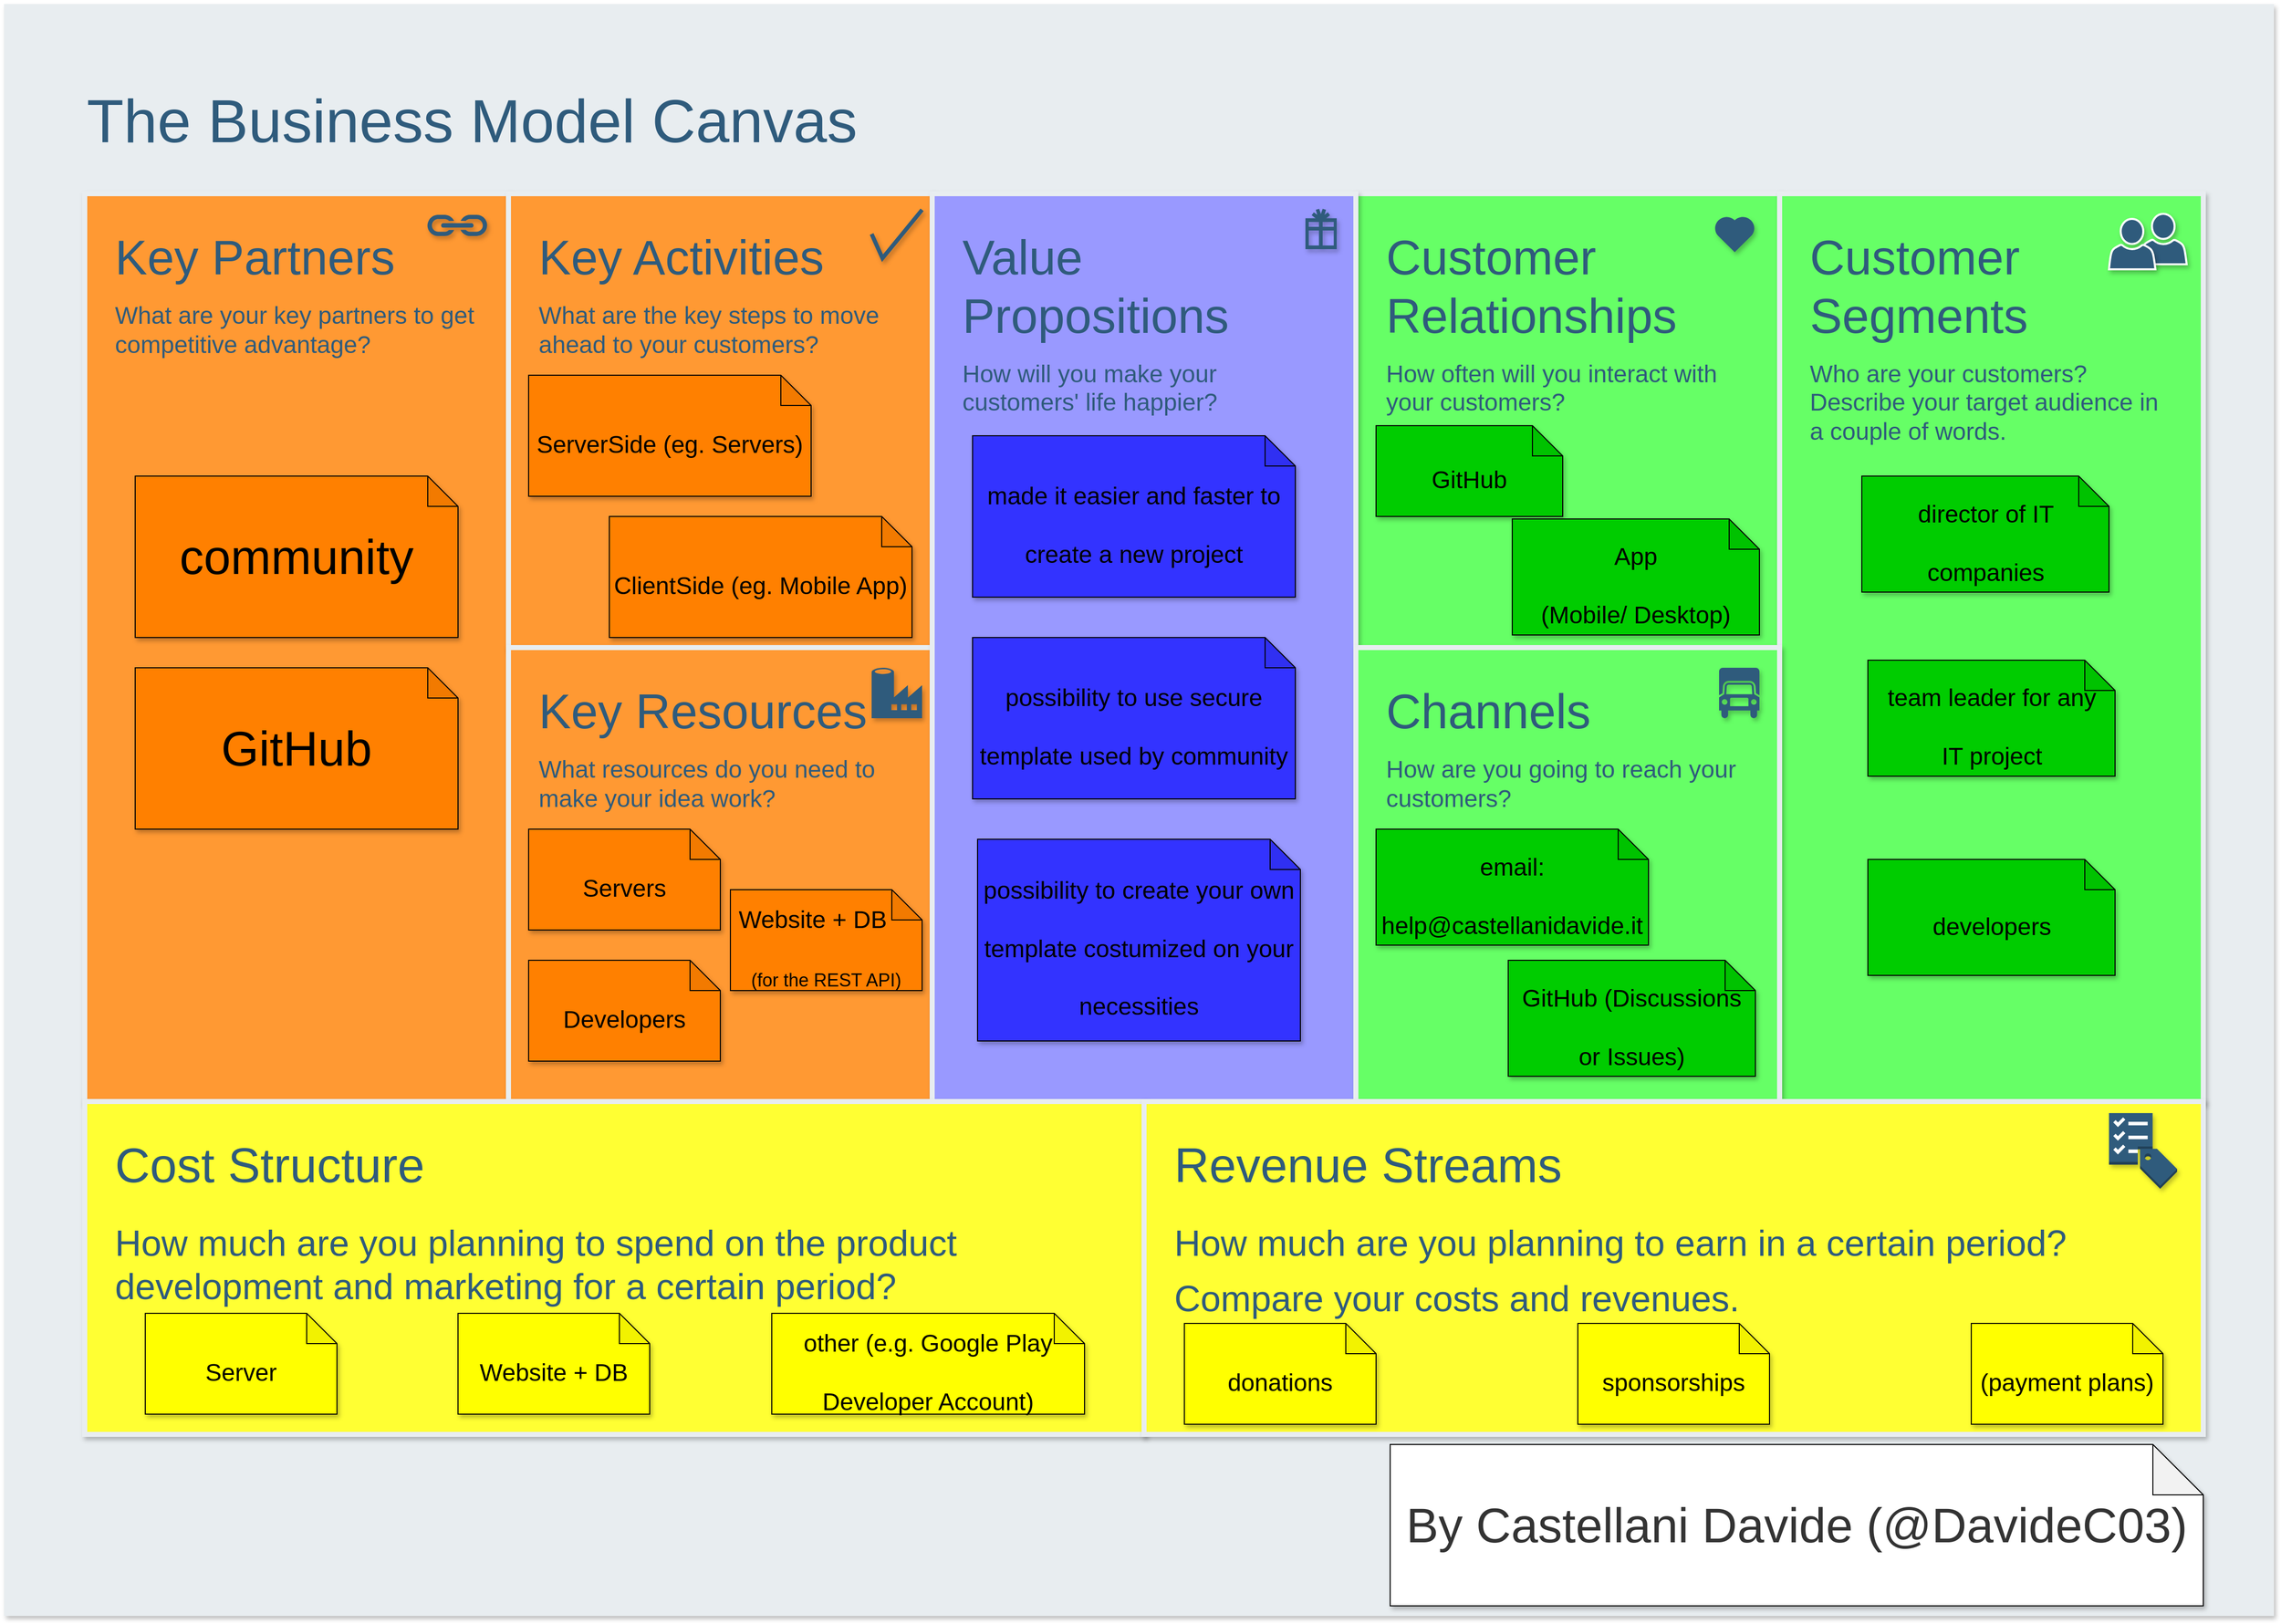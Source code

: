 <mxfile version="16.5.1" type="device"><diagram id="07fea595-8f29-1299-0266-81d95cde20df" name="BMC"><mxGraphModel dx="4267" dy="1254" grid="1" gridSize="10" guides="1" tooltips="1" connect="1" arrows="1" fold="1" page="1" pageScale="1" pageWidth="1169" pageHeight="827" background="none" math="0" shadow="0"><root><mxCell id="0"/><mxCell id="1" parent="0"/><mxCell id="698" value="&lt;span style=&quot;color: rgba(0 , 0 , 0 , 0) ; font-family: monospace ; font-size: 0px&quot;&gt;%3CmxGraphModel%3E%3Croot%3E%3CmxCell%20id%3D%220%22%2F%3E%3CmxCell%20id%3D%221%22%20parent%3D%220%22%2F%3E%3CUserObject%20label%3D%22%26lt%3Bdiv%20style%3D%26quot%3Bdisplay%3A%20flex%20%3B%20justify-content%3A%20center%20%3B%20text-align%3A%20center%20%3B%20align-items%3A%20baseline%20%3B%20font-size%3A%200%20%3B%20line-height%3A%201.25%20%3B%20margin-top%3A%20-2px%26quot%3B%26gt%3B%26lt%3Bspan%26gt%3B%26lt%3Bspan%20style%3D%26quot%3Bfont-size%3A%2023.3px%20%3B%20color%3A%20%23333333%26quot%3B%26gt%3BER%20of%20rest-createstructure%26lt%3Bbr%26gt%3B%26lt%3B%2Fspan%26gt%3B%26lt%3B%2Fspan%26gt%3B%26lt%3B%2Fdiv%26gt%3B%26lt%3Bdiv%20style%3D%26quot%3Bdisplay%3A%20flex%20%3B%20justify-content%3A%20center%20%3B%20text-align%3A%20center%20%3B%20align-items%3A%20baseline%20%3B%20font-size%3A%200%20%3B%20line-height%3A%201.25%20%3B%20margin-top%3A%20-2px%26quot%3B%26gt%3B%26lt%3Bspan%26gt%3B%26lt%3Bspan%20style%3D%26quot%3Bfont-size%3A%2023.3px%20%3B%20color%3A%20%23333333%26quot%3B%26gt%3BBy%20Castellani%20Davide%20(%40DavideC03)%26lt%3B%2Fspan%26gt%3B%26lt%3B%2Fspan%26gt%3B%26lt%3B%2Fdiv%26gt%3B%22%20lucidchartObjectId%3D%22FIDXj5xOFQfi%22%20id%3D%222%22%3E%3CmxCell%20style%3D%22html%3D1%3Boverflow%3Dblock%3BblockSpacing%3D1%3BwhiteSpace%3Dwrap%3Bshape%3Dnote%3Bsize%3D15%3BfontSize%3D13%3Balign%3Dleft%3Bspacing%3D3.8%3BverticalAlign%3Dmiddle%3BstrokeColor%3D%235e5e5e%3BstrokeOpacity%3D100%3Brounded%3D1%3BabsoluteArcSize%3D1%3BarcSize%3D9%3BstrokeWidth%3D2.3%3B%22%20vertex%3D%221%22%20parent%3D%221%22%3E%3CmxGeometry%20x%3D%2290%22%20y%3D%22170%22%20width%3D%22390%22%20height%3D%2280%22%20as%3D%22geometry%22%2F%3E%3C%2FmxCell%3E%3C%2FUserObject%3E%3C%2Froot%3E%3C%2FmxGraphModel%3E&lt;/span&gt;" style="rounded=0;whiteSpace=wrap;html=1;shadow=1;labelBackgroundColor=none;strokeColor=none;strokeWidth=3;fillColor=#e8edf0;fontSize=60;fontColor=#2F5B7C;align=left;" parent="1" vertex="1"><mxGeometry x="-2290" y="32" width="2250" height="1598" as="geometry"/></mxCell><mxCell id="699" value="&lt;div&gt;&lt;font style=&quot;font-size: 48px&quot;&gt;Customer Relationships&lt;/font&gt;&lt;/div&gt;&lt;div&gt;&lt;br&gt;&lt;/div&gt;&lt;div&gt;&lt;font style=&quot;font-size: 24px&quot;&gt;How often will you interact with your customers?&lt;/font&gt;&lt;br&gt;&lt;/div&gt;" style="rounded=0;whiteSpace=wrap;html=1;shadow=1;labelBackgroundColor=none;strokeColor=#e8edf0;strokeWidth=5;fillColor=#66FF66;fontSize=12;fontColor=#2F5B7C;align=left;verticalAlign=top;spacing=30;" parent="1" vertex="1"><mxGeometry x="-950" y="220" width="420" height="450" as="geometry"/></mxCell><mxCell id="700" value="&lt;font style=&quot;font-size: 48px&quot;&gt;&lt;font&gt;Key Partners&lt;/font&gt;&lt;br&gt;&lt;/font&gt;&lt;font&gt;&lt;br style=&quot;font-size: 12px&quot;&gt;&lt;font style=&quot;font-size: 24px&quot;&gt;What are your key partners to get competitive advantage&lt;/font&gt;&lt;font style=&quot;font-size: 24px&quot;&gt;?&lt;br&gt;&lt;/font&gt;&lt;/font&gt;&lt;div style=&quot;font-size: 12px&quot;&gt;&lt;br style=&quot;font-size: 12px&quot;&gt;&lt;/div&gt;" style="rounded=0;whiteSpace=wrap;html=1;shadow=1;labelBackgroundColor=none;strokeColor=#e8edf0;strokeWidth=5;fillColor=#FF9933;fontSize=12;fontColor=#2F5B7C;align=left;verticalAlign=top;spacing=30;" parent="1" vertex="1"><mxGeometry x="-2210" y="220" width="420" height="900" as="geometry"/></mxCell><mxCell id="701" value="&lt;font style=&quot;font-size: 48px&quot;&gt;&lt;font&gt;Key Activities&lt;/font&gt;&lt;br&gt;&lt;/font&gt;&lt;font&gt;&lt;br style=&quot;font-size: 12px&quot;&gt;&lt;div&gt;&lt;font style=&quot;font-size: 24px&quot;&gt;&lt;font&gt;What are the key steps to move ahead to your customers?&lt;/font&gt;&lt;br&gt;&lt;/font&gt;&lt;/div&gt;&lt;/font&gt;&lt;div&gt;&lt;br&gt;&lt;/div&gt;" style="rounded=0;whiteSpace=wrap;html=1;shadow=1;labelBackgroundColor=none;strokeColor=#e8edf0;strokeWidth=5;fillColor=#FF9933;fontSize=12;fontColor=#2F5B7C;align=left;verticalAlign=top;spacing=30;" parent="1" vertex="1"><mxGeometry x="-1790" y="220" width="420" height="450" as="geometry"/></mxCell><mxCell id="702" value="&lt;div&gt;&lt;font style=&quot;font-size: 48px&quot;&gt;Key Resources&lt;/font&gt;&lt;/div&gt;&lt;div&gt;&lt;br&gt;&lt;/div&gt;&lt;font style=&quot;font-size: 24px&quot;&gt;What resources do you need to make your idea work?&lt;/font&gt;" style="rounded=0;whiteSpace=wrap;html=1;shadow=1;labelBackgroundColor=none;strokeColor=#e8edf0;strokeWidth=5;fillColor=#FF9933;fontSize=12;fontColor=#2F5B7C;align=left;verticalAlign=top;spacing=30;" parent="1" vertex="1"><mxGeometry x="-1790" y="670" width="420" height="450" as="geometry"/></mxCell><mxCell id="703" value="&lt;div&gt;&lt;font style=&quot;font-size: 48px&quot;&gt;Value Propositions&lt;/font&gt;&lt;/div&gt;&lt;div&gt;&lt;br&gt;&lt;/div&gt;&lt;div&gt;&lt;font style=&quot;font-size: 24px&quot;&gt;How will you make your customers' life happier?&lt;/font&gt;&lt;br&gt;&lt;/div&gt;" style="rounded=0;whiteSpace=wrap;html=1;shadow=1;labelBackgroundColor=none;strokeColor=#e8edf0;strokeWidth=5;fillColor=#9999FF;fontSize=12;fontColor=#2F5B7C;align=left;verticalAlign=top;spacing=30;" parent="1" vertex="1"><mxGeometry x="-1370" y="220" width="420" height="900" as="geometry"/></mxCell><mxCell id="704" value="&lt;div&gt;&lt;font style=&quot;font-size: 48px&quot;&gt;Customer Segments&lt;/font&gt;&lt;/div&gt;&lt;div&gt;&lt;br&gt;&lt;/div&gt;&lt;div&gt;&lt;font style=&quot;font-size: 24px&quot;&gt;Who are your customers? Describe your target audience in a couple of words.&lt;/font&gt;&lt;br&gt;&lt;/div&gt;" style="rounded=0;whiteSpace=wrap;html=1;shadow=1;labelBackgroundColor=none;strokeColor=#e8edf0;strokeWidth=5;fillColor=#66FF66;fontSize=12;fontColor=#2F5B7C;align=left;verticalAlign=top;spacing=30;" parent="1" vertex="1"><mxGeometry x="-530" y="220" width="420" height="900" as="geometry"/></mxCell><mxCell id="705" value="&lt;div&gt;&lt;font style=&quot;font-size: 48px&quot;&gt;Channels&lt;/font&gt;&lt;/div&gt;&lt;div&gt;&lt;br&gt;&lt;/div&gt;&lt;div&gt;&lt;font style=&quot;font-size: 24px&quot;&gt;How are you going to reach your customers?&lt;/font&gt;&lt;br&gt;&lt;/div&gt;" style="rounded=0;whiteSpace=wrap;html=1;shadow=1;labelBackgroundColor=none;strokeColor=#e8edf0;strokeWidth=5;fillColor=#66FF66;fontSize=12;fontColor=#2F5B7C;align=left;verticalAlign=top;spacing=30;" parent="1" vertex="1"><mxGeometry x="-950" y="670" width="420" height="450" as="geometry"/></mxCell><mxCell id="706" value="&lt;div&gt;&lt;font style=&quot;font-size: 48px&quot;&gt;Cost Structure&lt;/font&gt;&lt;/div&gt;&lt;div&gt;&lt;br&gt;&lt;/div&gt;&lt;div&gt;&lt;p&gt;&lt;font style=&quot;font-size: 36px&quot;&gt;How much are you pl&lt;/font&gt;&lt;font style=&quot;font-size: 36px&quot;&gt;&lt;font&gt;anning to spend&amp;nbsp;&lt;/font&gt;&lt;span&gt;on the product development and&amp;nbsp;&lt;/span&gt;&lt;span&gt;marketing for a certain period?&lt;/span&gt;&lt;/font&gt;&lt;/p&gt;&lt;/div&gt;" style="rounded=0;whiteSpace=wrap;html=1;shadow=1;labelBackgroundColor=none;strokeColor=#e8edf0;strokeWidth=5;fillColor=#FFFF33;fontSize=12;fontColor=#2F5B7C;align=left;verticalAlign=top;spacing=30;" parent="1" vertex="1"><mxGeometry x="-2210" y="1120" width="1050" height="330" as="geometry"/></mxCell><mxCell id="707" value="&lt;div&gt;&lt;font style=&quot;font-size: 48px&quot;&gt;Revenue Streams&lt;/font&gt;&lt;/div&gt;&lt;div&gt;&lt;br&gt;&lt;/div&gt;&lt;div&gt;&lt;p&gt;&lt;font style=&quot;font-size: 36px&quot;&gt;How much are you planning&amp;nbsp;&lt;span&gt;to earn in a certain period?&lt;/span&gt;&lt;/font&gt;&lt;/p&gt;&lt;p&gt;&lt;span&gt;&lt;font style=&quot;font-size: 36px&quot;&gt;Compare your costs and revenues.&lt;/font&gt;&lt;/span&gt;&lt;/p&gt;&lt;/div&gt;" style="rounded=0;whiteSpace=wrap;html=1;shadow=1;labelBackgroundColor=none;strokeColor=#e8edf0;strokeWidth=5;fillColor=#FFFF33;fontSize=12;fontColor=#2F5B7C;align=left;verticalAlign=top;spacing=30;" parent="1" vertex="1"><mxGeometry x="-1160" y="1120" width="1050" height="330" as="geometry"/></mxCell><mxCell id="708" value="The Business Model Canvas&lt;br&gt;" style="text;html=1;resizable=0;points=[];autosize=1;align=left;verticalAlign=top;spacingTop=-4;fontSize=60;fontColor=#2F5B7C;shadow=1;" parent="1" vertex="1"><mxGeometry x="-2210" y="110" width="780" height="70" as="geometry"/></mxCell><mxCell id="709" value="" style="html=1;verticalLabelPosition=bottom;labelBackgroundColor=#ffffff;verticalAlign=top;shadow=1;dashed=0;strokeWidth=4;shape=mxgraph.ios7.misc.check;strokeColor=#2F5B7C;fillColor=#ffffff;gradientColor=none;fontSize=12;fontColor=#2F5B7C;align=left;" parent="1" vertex="1"><mxGeometry x="-1430" y="236" width="50" height="48" as="geometry"/></mxCell><mxCell id="710" value="" style="shape=mxgraph.signs.travel.present;html=1;fillColor=#2F5B7C;strokeColor=none;verticalLabelPosition=bottom;verticalAlign=top;align=center;shadow=1;labelBackgroundColor=none;fontSize=12;fontColor=#2F5B7C;" parent="1" vertex="1"><mxGeometry x="-1000" y="235" width="31" height="40" as="geometry"/></mxCell><mxCell id="711" value="" style="html=1;verticalLabelPosition=bottom;labelBackgroundColor=#ffffff;verticalAlign=top;strokeWidth=3;strokeColor=none;fillColor=#2F5B7C;shadow=1;dashed=0;shape=mxgraph.ios7.icons.heart;fontSize=12;fontColor=#2F5B7C;align=left;" parent="1" vertex="1"><mxGeometry x="-595.0" y="242" width="41" height="36" as="geometry"/></mxCell><mxCell id="715" value="" style="shadow=1;dashed=0;html=1;strokeColor=none;labelPosition=center;verticalLabelPosition=bottom;verticalAlign=top;shape=mxgraph.mscae.cloud.data_factory;fillColor=#2F5B7C;labelBackgroundColor=none;fontSize=10;fontColor=#2F5B7C;align=left;" parent="1" vertex="1"><mxGeometry x="-1430" y="690" width="50" height="50" as="geometry"/></mxCell><mxCell id="716" value="" style="shape=mxgraph.signs.transportation.truck_6;html=1;fillColor=#2F5B7C;strokeColor=none;verticalLabelPosition=bottom;verticalAlign=top;align=center;shadow=1;labelBackgroundColor=none;fontSize=10;fontColor=#2F5B7C;aspect=fixed;" parent="1" vertex="1"><mxGeometry x="-590" y="690" width="40" height="50" as="geometry"/></mxCell><mxCell id="717" value="" style="shape=image;html=1;verticalAlign=top;verticalLabelPosition=bottom;labelBackgroundColor=#ffffff;imageAspect=0;aspect=fixed;image=https://cdn4.iconfinder.com/data/icons/evil-icons-user-interface/64/price-128.png;shadow=1;strokeColor=#e8edf0;strokeWidth=3;fillColor=#2F5B7C;gradientColor=none;fontSize=10;fontColor=#2F5B7C;align=left;" parent="1" vertex="1"><mxGeometry x="-1226" y="1140" width="58" height="58" as="geometry"/></mxCell><mxCell id="718" value="" style="dashed=0;html=1;shape=mxgraph.aws3.checklist_cost;fillColor=#2F5B7C;gradientColor=none;shadow=1;labelBackgroundColor=none;strokeColor=none;strokeWidth=3;fontSize=10;fontColor=#2F5B7C;align=left;" parent="1" vertex="1"><mxGeometry x="-203.5" y="1131.5" width="67.5" height="75" as="geometry"/></mxCell><mxCell id="719" value="" style="shadow=1;dashed=0;html=1;strokeColor=none;fillColor=#2F5B7C;labelPosition=center;verticalLabelPosition=bottom;verticalAlign=top;outlineConnect=0;shape=mxgraph.office.concepts.link;labelBackgroundColor=none;fontSize=10;fontColor=#000000;align=left;" parent="1" vertex="1"><mxGeometry x="-1871" y="241" width="61" height="21" as="geometry"/></mxCell><mxCell id="720" value="" style="group;shadow=1;" parent="1" vertex="1" connectable="0"><mxGeometry x="-203.5" y="245" width="69" height="50" as="geometry"/></mxCell><mxCell id="721" value="" style="shadow=1;dashed=0;html=1;strokeColor=#FFFFFF;labelPosition=center;verticalLabelPosition=bottom;verticalAlign=top;outlineConnect=0;shape=mxgraph.office.users.user;fillColor=#2F5B7C;labelBackgroundColor=none;fontSize=10;fontColor=#000000;align=left;strokeWidth=2;" parent="720" vertex="1"><mxGeometry x="31" y="-5" width="46" height="50" as="geometry"/></mxCell><mxCell id="722" value="" style="shadow=1;dashed=0;html=1;strokeColor=#FFFFFF;labelPosition=center;verticalLabelPosition=bottom;verticalAlign=top;outlineConnect=0;shape=mxgraph.office.users.user;fillColor=#2F5B7C;labelBackgroundColor=none;fontSize=10;fontColor=#000000;align=left;strokeWidth=2;" parent="720" vertex="1"><mxGeometry width="46" height="50" as="geometry"/></mxCell><mxCell id="inth3ra4H8V2diicNBvp-722" value="community" style="shape=note;whiteSpace=wrap;html=1;backgroundOutline=1;darkOpacity=0.05;shadow=1;fontSize=48;fillColor=#FF8000;" parent="1" vertex="1"><mxGeometry x="-2160" y="500" width="320" height="160" as="geometry"/></mxCell><mxCell id="inth3ra4H8V2diicNBvp-723" value="GitHub" style="shape=note;whiteSpace=wrap;html=1;backgroundOutline=1;darkOpacity=0.05;shadow=1;fontSize=48;fillColor=#FF8000;" parent="1" vertex="1"><mxGeometry x="-2160" y="690" width="320" height="160" as="geometry"/></mxCell><mxCell id="inth3ra4H8V2diicNBvp-724" value="&lt;font style=&quot;font-size: 24px&quot;&gt;ServerSide (eg. Servers)&lt;/font&gt;" style="shape=note;whiteSpace=wrap;html=1;backgroundOutline=1;darkOpacity=0.05;shadow=1;fontSize=48;fillColor=#FF8000;" parent="1" vertex="1"><mxGeometry x="-1770" y="400" width="280" height="120" as="geometry"/></mxCell><mxCell id="inth3ra4H8V2diicNBvp-725" value="&lt;font style=&quot;font-size: 24px&quot;&gt;ClientSide (eg. Mobile App)&lt;/font&gt;" style="shape=note;whiteSpace=wrap;html=1;backgroundOutline=1;darkOpacity=0.05;shadow=1;fontSize=48;fillColor=#FF8000;" parent="1" vertex="1"><mxGeometry x="-1690" y="540" width="300" height="120" as="geometry"/></mxCell><mxCell id="inth3ra4H8V2diicNBvp-726" value="&lt;font style=&quot;font-size: 24px&quot;&gt;Servers&lt;/font&gt;" style="shape=note;whiteSpace=wrap;html=1;backgroundOutline=1;darkOpacity=0.05;shadow=1;fontSize=48;fillColor=#FF8000;" parent="1" vertex="1"><mxGeometry x="-1770" y="850" width="190" height="100" as="geometry"/></mxCell><mxCell id="inth3ra4H8V2diicNBvp-727" value="&lt;font&gt;&lt;span style=&quot;font-size: 24px&quot;&gt;Website + DB&amp;nbsp; &amp;nbsp;&amp;nbsp;&lt;br&gt;&lt;/span&gt;&lt;/font&gt;&lt;font style=&quot;font-size: 18px&quot;&gt;(for the REST API)&lt;/font&gt;" style="shape=note;whiteSpace=wrap;html=1;backgroundOutline=1;darkOpacity=0.05;shadow=1;fontSize=48;fillColor=#FF8000;" parent="1" vertex="1"><mxGeometry x="-1570" y="910" width="190" height="100" as="geometry"/></mxCell><mxCell id="inth3ra4H8V2diicNBvp-728" value="&lt;font style=&quot;font-size: 24px&quot;&gt;Developers&lt;/font&gt;" style="shape=note;whiteSpace=wrap;html=1;backgroundOutline=1;darkOpacity=0.05;shadow=1;fontSize=48;fillColor=#FF8000;" parent="1" vertex="1"><mxGeometry x="-1770" y="980" width="190" height="100" as="geometry"/></mxCell><mxCell id="inth3ra4H8V2diicNBvp-729" value="&lt;font style=&quot;font-size: 24px&quot;&gt;made it easier and faster to create a new project&lt;/font&gt;" style="shape=note;whiteSpace=wrap;html=1;backgroundOutline=1;darkOpacity=0.05;shadow=1;fontSize=48;fillColor=#3333FF;" parent="1" vertex="1"><mxGeometry x="-1330" y="460" width="320" height="160" as="geometry"/></mxCell><mxCell id="inth3ra4H8V2diicNBvp-730" value="&lt;font style=&quot;font-size: 24px&quot;&gt;possibility to use secure template used by community&lt;/font&gt;" style="shape=note;whiteSpace=wrap;html=1;backgroundOutline=1;darkOpacity=0.05;shadow=1;fontSize=48;fillColor=#3333FF;" parent="1" vertex="1"><mxGeometry x="-1330" y="660" width="320" height="160" as="geometry"/></mxCell><mxCell id="inth3ra4H8V2diicNBvp-731" value="&lt;font style=&quot;font-size: 24px&quot;&gt;possibility to create your own template costumized on your necessities&lt;/font&gt;" style="shape=note;whiteSpace=wrap;html=1;backgroundOutline=1;darkOpacity=0.05;shadow=1;fontSize=48;fillColor=#3333FF;" parent="1" vertex="1"><mxGeometry x="-1325" y="860" width="320" height="200" as="geometry"/></mxCell><mxCell id="inth3ra4H8V2diicNBvp-732" value="&lt;font style=&quot;font-size: 24px&quot;&gt;GitHub&lt;/font&gt;" style="shape=note;whiteSpace=wrap;html=1;backgroundOutline=1;darkOpacity=0.05;shadow=1;fontSize=48;fillColor=#00CC00;" parent="1" vertex="1"><mxGeometry x="-930" y="450" width="185" height="90" as="geometry"/></mxCell><mxCell id="inth3ra4H8V2diicNBvp-733" value="&lt;font style=&quot;font-size: 24px&quot;&gt;App &lt;br&gt;(Mobile/ Desktop)&lt;/font&gt;" style="shape=note;whiteSpace=wrap;html=1;backgroundOutline=1;darkOpacity=0.05;shadow=1;fontSize=48;fillColor=#00CC00;" parent="1" vertex="1"><mxGeometry x="-795" y="542.5" width="245" height="115" as="geometry"/></mxCell><mxCell id="inth3ra4H8V2diicNBvp-734" value="&lt;font style=&quot;font-size: 24px&quot;&gt;email: help@castellanidavide.it&lt;/font&gt;" style="shape=note;whiteSpace=wrap;html=1;backgroundOutline=1;darkOpacity=0.05;shadow=1;fontSize=48;fillColor=#00CC00;" parent="1" vertex="1"><mxGeometry x="-930" y="850" width="270" height="115" as="geometry"/></mxCell><mxCell id="inth3ra4H8V2diicNBvp-735" value="&lt;font style=&quot;font-size: 24px&quot;&gt;GitHub (Discussions or Issues)&lt;/font&gt;" style="shape=note;whiteSpace=wrap;html=1;backgroundOutline=1;darkOpacity=0.05;shadow=1;fontSize=48;fillColor=#00CC00;" parent="1" vertex="1"><mxGeometry x="-799" y="980" width="245" height="115" as="geometry"/></mxCell><mxCell id="inth3ra4H8V2diicNBvp-736" value="&lt;font style=&quot;font-size: 24px&quot;&gt;director of IT companies&lt;/font&gt;" style="shape=note;whiteSpace=wrap;html=1;backgroundOutline=1;darkOpacity=0.05;shadow=1;fontSize=48;fillColor=#00CC00;" parent="1" vertex="1"><mxGeometry x="-448.5" y="500" width="245" height="115" as="geometry"/></mxCell><mxCell id="inth3ra4H8V2diicNBvp-737" value="&lt;font style=&quot;font-size: 24px&quot;&gt;team leader for any&lt;br&gt;IT project&lt;/font&gt;" style="shape=note;whiteSpace=wrap;html=1;backgroundOutline=1;darkOpacity=0.05;shadow=1;fontSize=48;fillColor=#00CC00;" parent="1" vertex="1"><mxGeometry x="-442.5" y="682.5" width="245" height="115" as="geometry"/></mxCell><mxCell id="inth3ra4H8V2diicNBvp-738" value="&lt;font style=&quot;font-size: 24px&quot;&gt;developers&lt;/font&gt;" style="shape=note;whiteSpace=wrap;html=1;backgroundOutline=1;darkOpacity=0.05;shadow=1;fontSize=48;fillColor=#00CC00;" parent="1" vertex="1"><mxGeometry x="-442.5" y="880" width="245" height="115" as="geometry"/></mxCell><mxCell id="inth3ra4H8V2diicNBvp-739" value="&lt;font style=&quot;font-size: 24px&quot;&gt;Server&lt;/font&gt;" style="shape=note;whiteSpace=wrap;html=1;backgroundOutline=1;darkOpacity=0.05;shadow=1;fontSize=48;fillColor=#FFFF00;" parent="1" vertex="1"><mxGeometry x="-2150" y="1330" width="190" height="100" as="geometry"/></mxCell><mxCell id="inth3ra4H8V2diicNBvp-740" value="&lt;font style=&quot;font-size: 24px&quot;&gt;Website + DB&lt;/font&gt;" style="shape=note;whiteSpace=wrap;html=1;backgroundOutline=1;darkOpacity=0.05;shadow=1;fontSize=48;fillColor=#FFFF00;" parent="1" vertex="1"><mxGeometry x="-1840" y="1330" width="190" height="100" as="geometry"/></mxCell><mxCell id="inth3ra4H8V2diicNBvp-742" value="&lt;font style=&quot;font-size: 24px&quot;&gt;other (e.g. Google Play Developer Account)&lt;/font&gt;" style="shape=note;whiteSpace=wrap;html=1;backgroundOutline=1;darkOpacity=0.05;shadow=1;fontSize=48;fillColor=#FFFF00;" parent="1" vertex="1"><mxGeometry x="-1529" y="1330" width="310" height="100" as="geometry"/></mxCell><mxCell id="inth3ra4H8V2diicNBvp-743" value="&lt;font style=&quot;font-size: 24px&quot;&gt;donations&lt;/font&gt;" style="shape=note;whiteSpace=wrap;html=1;backgroundOutline=1;darkOpacity=0.05;shadow=1;fontSize=48;fillColor=#FFFF00;" parent="1" vertex="1"><mxGeometry x="-1120" y="1340" width="190" height="100" as="geometry"/></mxCell><mxCell id="inth3ra4H8V2diicNBvp-744" value="&lt;span style=&quot;font-size: 24px&quot;&gt;sponsorships&lt;/span&gt;" style="shape=note;whiteSpace=wrap;html=1;backgroundOutline=1;darkOpacity=0.05;shadow=1;fontSize=48;fillColor=#FFFF00;" parent="1" vertex="1"><mxGeometry x="-730" y="1340" width="190" height="100" as="geometry"/></mxCell><mxCell id="inth3ra4H8V2diicNBvp-745" value="&lt;font style=&quot;font-size: 24px&quot;&gt;(payment plans)&lt;/font&gt;" style="shape=note;whiteSpace=wrap;html=1;backgroundOutline=1;darkOpacity=0.05;shadow=1;fontSize=48;fillColor=#FFFF00;" parent="1" vertex="1"><mxGeometry x="-340" y="1340" width="190" height="100" as="geometry"/></mxCell><mxCell id="inth3ra4H8V2diicNBvp-747" value="&lt;span style=&quot;color: rgb(51 , 51 , 51)&quot;&gt;&lt;font style=&quot;font-size: 48px&quot;&gt;By Castellani Davide (@DavideC03)&lt;/font&gt;&lt;/span&gt;" style="shape=note;whiteSpace=wrap;html=1;backgroundOutline=1;darkOpacity=0.05;shadow=1;fontSize=48;fillColor=#FFFFFF;size=50;" parent="1" vertex="1"><mxGeometry x="-916" y="1460" width="806" height="160" as="geometry"/></mxCell></root></mxGraphModel></diagram></mxfile>